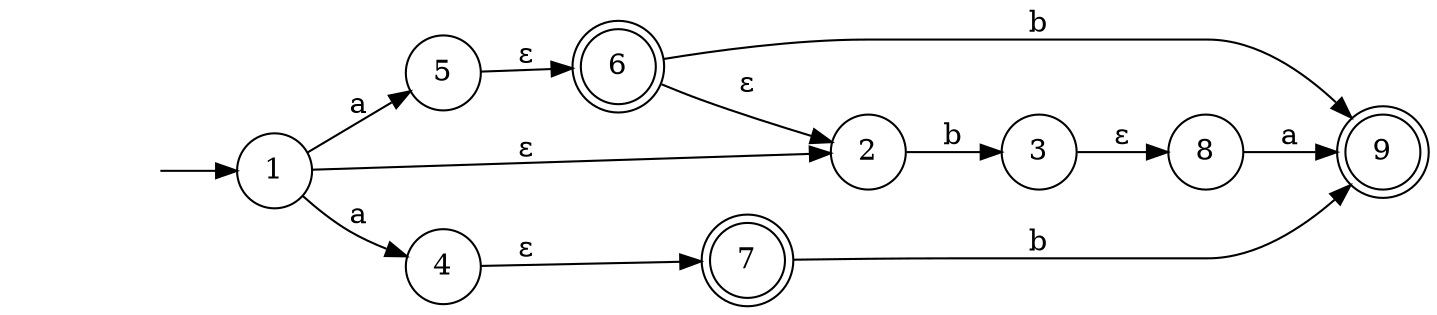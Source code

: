 digraph G {
    rankdir = "LR";
    compound=true;
    node [shape=circle];

    6 [shape=doublecircle]
    7 [shape=doublecircle]
    9 [shape=doublecircle]

    begin [style=invis];
    begin -> 1;
    1 -> 5 [label="a"];
    1 -> 2 [label="ε"];
    1 -> 4 [label="a"];

    5 -> 6 [label="ε"];
    2 -> 3 [label="b"];
    4 -> 7 [label="ε"];

    6 -> 2 [label="ε"];
    6 -> 9 [label="b"];

    3 -> 8 [label="ε"];
    7 -> 9 [label="b"];

    8 -> 9 [label="a"];
}